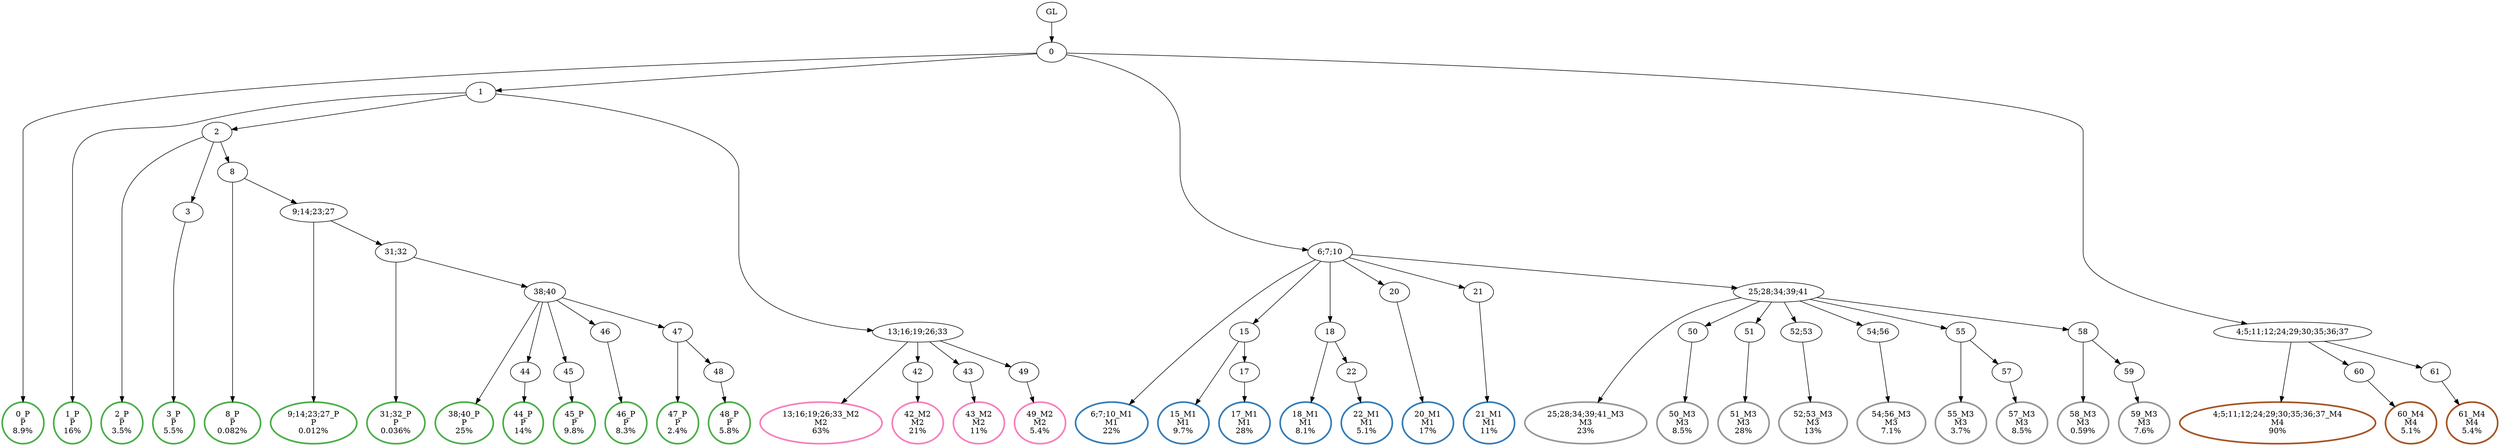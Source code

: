 digraph T {
	{
		rank=same
		70 [penwidth=3,colorscheme=set19,color=3,label="0_P\nP\n8.9%"]
		68 [penwidth=3,colorscheme=set19,color=3,label="1_P\nP\n16%"]
		66 [penwidth=3,colorscheme=set19,color=3,label="2_P\nP\n3.5%"]
		64 [penwidth=3,colorscheme=set19,color=3,label="3_P\nP\n5.5%"]
		62 [penwidth=3,colorscheme=set19,color=3,label="8_P\nP\n0.082%"]
		60 [penwidth=3,colorscheme=set19,color=3,label="9;14;23;27_P\nP\n0.012%"]
		58 [penwidth=3,colorscheme=set19,color=3,label="31;32_P\nP\n0.036%"]
		56 [penwidth=3,colorscheme=set19,color=3,label="38;40_P\nP\n25%"]
		54 [penwidth=3,colorscheme=set19,color=3,label="44_P\nP\n14%"]
		52 [penwidth=3,colorscheme=set19,color=3,label="45_P\nP\n9.8%"]
		50 [penwidth=3,colorscheme=set19,color=3,label="46_P\nP\n8.3%"]
		48 [penwidth=3,colorscheme=set19,color=3,label="47_P\nP\n2.4%"]
		46 [penwidth=3,colorscheme=set19,color=3,label="48_P\nP\n5.8%"]
		44 [penwidth=3,colorscheme=set19,color=2,label="6;7;10_M1\nM1\n22%"]
		42 [penwidth=3,colorscheme=set19,color=2,label="15_M1\nM1\n9.7%"]
		40 [penwidth=3,colorscheme=set19,color=2,label="17_M1\nM1\n28%"]
		38 [penwidth=3,colorscheme=set19,color=2,label="18_M1\nM1\n8.1%"]
		36 [penwidth=3,colorscheme=set19,color=2,label="22_M1\nM1\n5.1%"]
		34 [penwidth=3,colorscheme=set19,color=2,label="20_M1\nM1\n17%"]
		32 [penwidth=3,colorscheme=set19,color=2,label="21_M1\nM1\n11%"]
		30 [penwidth=3,colorscheme=set19,color=8,label="13;16;19;26;33_M2\nM2\n63%"]
		28 [penwidth=3,colorscheme=set19,color=8,label="42_M2\nM2\n21%"]
		26 [penwidth=3,colorscheme=set19,color=8,label="43_M2\nM2\n11%"]
		24 [penwidth=3,colorscheme=set19,color=8,label="49_M2\nM2\n5.4%"]
		22 [penwidth=3,colorscheme=set19,color=9,label="25;28;34;39;41_M3\nM3\n23%"]
		20 [penwidth=3,colorscheme=set19,color=9,label="50_M3\nM3\n8.5%"]
		18 [penwidth=3,colorscheme=set19,color=9,label="51_M3\nM3\n28%"]
		16 [penwidth=3,colorscheme=set19,color=9,label="52;53_M3\nM3\n13%"]
		14 [penwidth=3,colorscheme=set19,color=9,label="54;56_M3\nM3\n7.1%"]
		12 [penwidth=3,colorscheme=set19,color=9,label="55_M3\nM3\n3.7%"]
		10 [penwidth=3,colorscheme=set19,color=9,label="57_M3\nM3\n8.5%"]
		8 [penwidth=3,colorscheme=set19,color=9,label="58_M3\nM3\n0.59%"]
		6 [penwidth=3,colorscheme=set19,color=9,label="59_M3\nM3\n7.6%"]
		4 [penwidth=3,colorscheme=set19,color=7,label="4;5;11;12;24;29;30;35;36;37_M4\nM4\n90%"]
		2 [penwidth=3,colorscheme=set19,color=7,label="60_M4\nM4\n5.1%"]
		0 [penwidth=3,colorscheme=set19,color=7,label="61_M4\nM4\n5.4%"]
	}
	72 [label="GL"]
	71 [label="0"]
	69 [label="1"]
	67 [label="2"]
	65 [label="3"]
	63 [label="8"]
	61 [label="9;14;23;27"]
	59 [label="31;32"]
	57 [label="38;40"]
	55 [label="44"]
	53 [label="45"]
	51 [label="46"]
	49 [label="47"]
	47 [label="48"]
	45 [label="6;7;10"]
	43 [label="15"]
	41 [label="17"]
	39 [label="18"]
	37 [label="22"]
	35 [label="20"]
	33 [label="21"]
	31 [label="13;16;19;26;33"]
	29 [label="42"]
	27 [label="43"]
	25 [label="49"]
	23 [label="25;28;34;39;41"]
	21 [label="50"]
	19 [label="51"]
	17 [label="52;53"]
	15 [label="54;56"]
	13 [label="55"]
	11 [label="57"]
	9 [label="58"]
	7 [label="59"]
	5 [label="4;5;11;12;24;29;30;35;36;37"]
	3 [label="60"]
	1 [label="61"]
	72 -> 71
	71 -> 70
	71 -> 69
	71 -> 45
	71 -> 5
	69 -> 68
	69 -> 67
	69 -> 31
	67 -> 66
	67 -> 65
	67 -> 63
	65 -> 64
	63 -> 62
	63 -> 61
	61 -> 60
	61 -> 59
	59 -> 58
	59 -> 57
	57 -> 56
	57 -> 55
	57 -> 53
	57 -> 51
	57 -> 49
	55 -> 54
	53 -> 52
	51 -> 50
	49 -> 48
	49 -> 47
	47 -> 46
	45 -> 44
	45 -> 43
	45 -> 39
	45 -> 35
	45 -> 33
	45 -> 23
	43 -> 42
	43 -> 41
	41 -> 40
	39 -> 38
	39 -> 37
	37 -> 36
	35 -> 34
	33 -> 32
	31 -> 30
	31 -> 29
	31 -> 27
	31 -> 25
	29 -> 28
	27 -> 26
	25 -> 24
	23 -> 22
	23 -> 21
	23 -> 19
	23 -> 17
	23 -> 15
	23 -> 13
	23 -> 9
	21 -> 20
	19 -> 18
	17 -> 16
	15 -> 14
	13 -> 12
	13 -> 11
	11 -> 10
	9 -> 8
	9 -> 7
	7 -> 6
	5 -> 4
	5 -> 3
	5 -> 1
	3 -> 2
	1 -> 0
}
